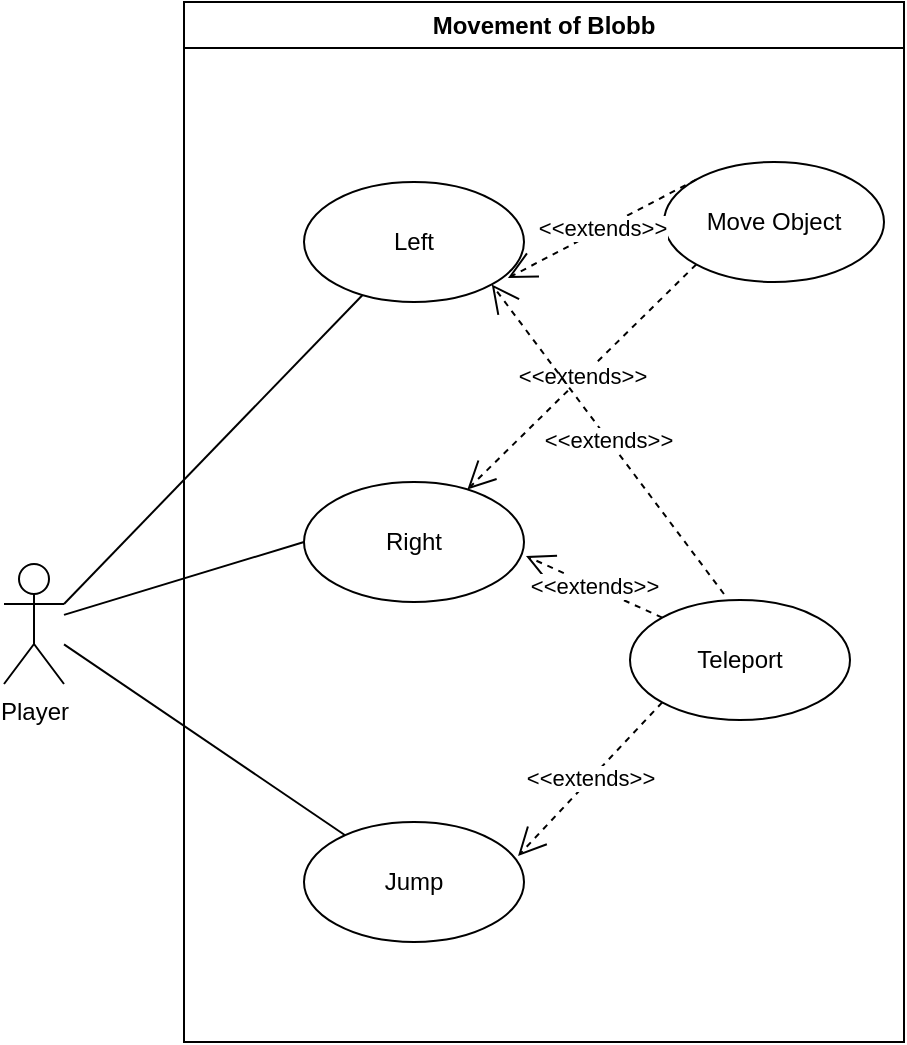 <mxfile version="24.7.1" type="device">
  <diagram name="Page-1" id="fev01MxuadrYdG_fN24I">
    <mxGraphModel dx="1430" dy="778" grid="1" gridSize="10" guides="1" tooltips="1" connect="1" arrows="1" fold="1" page="1" pageScale="1" pageWidth="850" pageHeight="1100" math="0" shadow="0">
      <root>
        <mxCell id="0" />
        <mxCell id="1" parent="0" />
        <mxCell id="Y8R92ikBx81JeMZkyMWC-1" value="Player" style="shape=umlActor;verticalLabelPosition=bottom;verticalAlign=top;html=1;outlineConnect=0;" vertex="1" parent="1">
          <mxGeometry x="60" y="331" width="30" height="60" as="geometry" />
        </mxCell>
        <mxCell id="Y8R92ikBx81JeMZkyMWC-3" value="Movement of Blobb" style="swimlane;whiteSpace=wrap;html=1;" vertex="1" parent="1">
          <mxGeometry x="150" y="50" width="360" height="520" as="geometry" />
        </mxCell>
        <mxCell id="Y8R92ikBx81JeMZkyMWC-4" value="Left" style="ellipse;whiteSpace=wrap;html=1;" vertex="1" parent="Y8R92ikBx81JeMZkyMWC-3">
          <mxGeometry x="60" y="90" width="110" height="60" as="geometry" />
        </mxCell>
        <mxCell id="Y8R92ikBx81JeMZkyMWC-7" value="Jump" style="ellipse;whiteSpace=wrap;html=1;" vertex="1" parent="Y8R92ikBx81JeMZkyMWC-3">
          <mxGeometry x="60" y="410" width="110" height="60" as="geometry" />
        </mxCell>
        <mxCell id="Y8R92ikBx81JeMZkyMWC-6" value="Right" style="ellipse;whiteSpace=wrap;html=1;" vertex="1" parent="Y8R92ikBx81JeMZkyMWC-3">
          <mxGeometry x="60" y="240" width="110" height="60" as="geometry" />
        </mxCell>
        <mxCell id="Y8R92ikBx81JeMZkyMWC-8" value="Move Object" style="ellipse;whiteSpace=wrap;html=1;" vertex="1" parent="Y8R92ikBx81JeMZkyMWC-3">
          <mxGeometry x="240" y="80" width="110" height="60" as="geometry" />
        </mxCell>
        <mxCell id="Y8R92ikBx81JeMZkyMWC-11" value="&amp;lt;&amp;lt;extends&amp;gt;&amp;gt;" style="endArrow=open;endSize=12;dashed=1;html=1;rounded=0;exitX=0;exitY=0;exitDx=0;exitDy=0;entryX=0.927;entryY=0.8;entryDx=0;entryDy=0;entryPerimeter=0;" edge="1" parent="Y8R92ikBx81JeMZkyMWC-3" source="Y8R92ikBx81JeMZkyMWC-8" target="Y8R92ikBx81JeMZkyMWC-4">
          <mxGeometry width="160" relative="1" as="geometry">
            <mxPoint x="250" y="360" as="sourcePoint" />
            <mxPoint x="410" y="360" as="targetPoint" />
          </mxGeometry>
        </mxCell>
        <mxCell id="Y8R92ikBx81JeMZkyMWC-12" value="&amp;lt;&amp;lt;extends&amp;gt;&amp;gt;" style="endArrow=open;endSize=12;dashed=1;html=1;rounded=0;exitX=0;exitY=1;exitDx=0;exitDy=0;" edge="1" parent="Y8R92ikBx81JeMZkyMWC-3" source="Y8R92ikBx81JeMZkyMWC-8" target="Y8R92ikBx81JeMZkyMWC-6">
          <mxGeometry width="160" relative="1" as="geometry">
            <mxPoint x="246" y="204" as="sourcePoint" />
            <mxPoint x="172" y="173" as="targetPoint" />
          </mxGeometry>
        </mxCell>
        <mxCell id="Y8R92ikBx81JeMZkyMWC-15" value="" style="endArrow=none;html=1;rounded=0;exitX=1;exitY=0.333;exitDx=0;exitDy=0;exitPerimeter=0;" edge="1" parent="1" source="Y8R92ikBx81JeMZkyMWC-1" target="Y8R92ikBx81JeMZkyMWC-4">
          <mxGeometry width="50" height="50" relative="1" as="geometry">
            <mxPoint x="460" y="430" as="sourcePoint" />
            <mxPoint x="510" y="380" as="targetPoint" />
          </mxGeometry>
        </mxCell>
        <mxCell id="Y8R92ikBx81JeMZkyMWC-16" value="" style="endArrow=none;html=1;rounded=0;entryX=0;entryY=0.5;entryDx=0;entryDy=0;" edge="1" parent="1" source="Y8R92ikBx81JeMZkyMWC-1" target="Y8R92ikBx81JeMZkyMWC-6">
          <mxGeometry width="50" height="50" relative="1" as="geometry">
            <mxPoint x="100" y="361" as="sourcePoint" />
            <mxPoint x="249" y="207" as="targetPoint" />
          </mxGeometry>
        </mxCell>
        <mxCell id="Y8R92ikBx81JeMZkyMWC-17" value="" style="endArrow=none;html=1;rounded=0;" edge="1" parent="1" source="Y8R92ikBx81JeMZkyMWC-1" target="Y8R92ikBx81JeMZkyMWC-7">
          <mxGeometry width="50" height="50" relative="1" as="geometry">
            <mxPoint x="100" y="366" as="sourcePoint" />
            <mxPoint x="220" y="330" as="targetPoint" />
          </mxGeometry>
        </mxCell>
        <mxCell id="Y8R92ikBx81JeMZkyMWC-19" value="Teleport" style="ellipse;whiteSpace=wrap;html=1;" vertex="1" parent="1">
          <mxGeometry x="373" y="349" width="110" height="60" as="geometry" />
        </mxCell>
        <mxCell id="Y8R92ikBx81JeMZkyMWC-20" value="&amp;lt;&amp;lt;extends&amp;gt;&amp;gt;" style="endArrow=open;endSize=12;dashed=1;html=1;rounded=0;exitX=0;exitY=1;exitDx=0;exitDy=0;entryX=0.973;entryY=0.283;entryDx=0;entryDy=0;entryPerimeter=0;" edge="1" parent="1" source="Y8R92ikBx81JeMZkyMWC-19" target="Y8R92ikBx81JeMZkyMWC-7">
          <mxGeometry width="160" relative="1" as="geometry">
            <mxPoint x="404" y="390" as="sourcePoint" />
            <mxPoint x="290" y="503" as="targetPoint" />
          </mxGeometry>
        </mxCell>
        <mxCell id="Y8R92ikBx81JeMZkyMWC-21" value="&amp;lt;&amp;lt;extends&amp;gt;&amp;gt;" style="endArrow=open;endSize=12;dashed=1;html=1;rounded=0;exitX=0;exitY=0;exitDx=0;exitDy=0;entryX=1.009;entryY=0.617;entryDx=0;entryDy=0;entryPerimeter=0;" edge="1" parent="1" source="Y8R92ikBx81JeMZkyMWC-19" target="Y8R92ikBx81JeMZkyMWC-6">
          <mxGeometry width="160" relative="1" as="geometry">
            <mxPoint x="426" y="201" as="sourcePoint" />
            <mxPoint x="312" y="314" as="targetPoint" />
          </mxGeometry>
        </mxCell>
        <mxCell id="Y8R92ikBx81JeMZkyMWC-22" value="&amp;lt;&amp;lt;extends&amp;gt;&amp;gt;" style="endArrow=open;endSize=12;dashed=1;html=1;rounded=0;exitX=0.427;exitY=-0.05;exitDx=0;exitDy=0;exitPerimeter=0;entryX=1;entryY=1;entryDx=0;entryDy=0;" edge="1" parent="1" source="Y8R92ikBx81JeMZkyMWC-19" target="Y8R92ikBx81JeMZkyMWC-4">
          <mxGeometry width="160" relative="1" as="geometry">
            <mxPoint x="436" y="211" as="sourcePoint" />
            <mxPoint x="322" y="324" as="targetPoint" />
          </mxGeometry>
        </mxCell>
      </root>
    </mxGraphModel>
  </diagram>
</mxfile>
